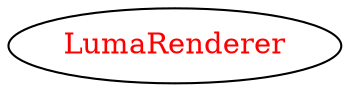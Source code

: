 digraph dependencyGraph {
 concentrate=true;
 ranksep="2.0";
 rankdir="LR"; 
 splines="ortho";
"LumaRenderer" [fontcolor="red"];
}